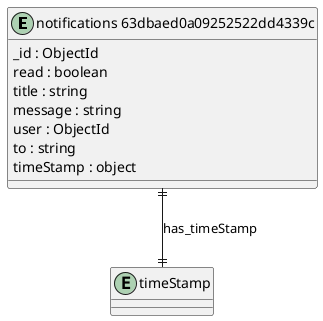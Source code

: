 @startuml notifications_63dbaed0a09252522dd4339c_Diagram

entity "notifications 63dbaed0a09252522dd4339c" as notifications_63dbaed0a09252522dd4339c {
  _id : ObjectId
  read : boolean
  title : string
  message : string
  user : ObjectId
  to : string
  timeStamp : object
}

entity "timeStamp" as timeStamp {
}

' // Relationships
notifications_63dbaed0a09252522dd4339c ||--|| timeStamp : has_timeStamp
@enduml